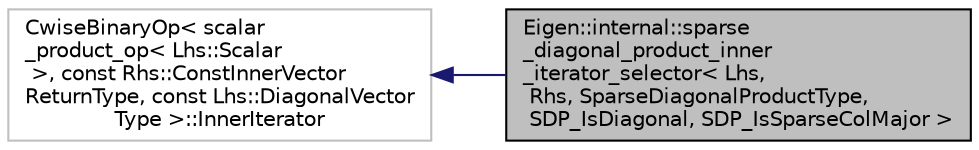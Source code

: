digraph "Eigen::internal::sparse_diagonal_product_inner_iterator_selector&lt; Lhs, Rhs, SparseDiagonalProductType, SDP_IsDiagonal, SDP_IsSparseColMajor &gt;"
{
  edge [fontname="Helvetica",fontsize="10",labelfontname="Helvetica",labelfontsize="10"];
  node [fontname="Helvetica",fontsize="10",shape=record];
  rankdir="LR";
  Node1 [label="Eigen::internal::sparse\l_diagonal_product_inner\l_iterator_selector\< Lhs,\l Rhs, SparseDiagonalProductType,\l SDP_IsDiagonal, SDP_IsSparseColMajor \>",height=0.2,width=0.4,color="black", fillcolor="grey75", style="filled", fontcolor="black"];
  Node2 -> Node1 [dir="back",color="midnightblue",fontsize="10",style="solid",fontname="Helvetica"];
  Node2 [label="CwiseBinaryOp\< scalar\l_product_op\< Lhs::Scalar\l \>, const Rhs::ConstInnerVector\lReturnType, const Lhs::DiagonalVector\lType \>::InnerIterator",height=0.2,width=0.4,color="grey75", fillcolor="white", style="filled"];
}
